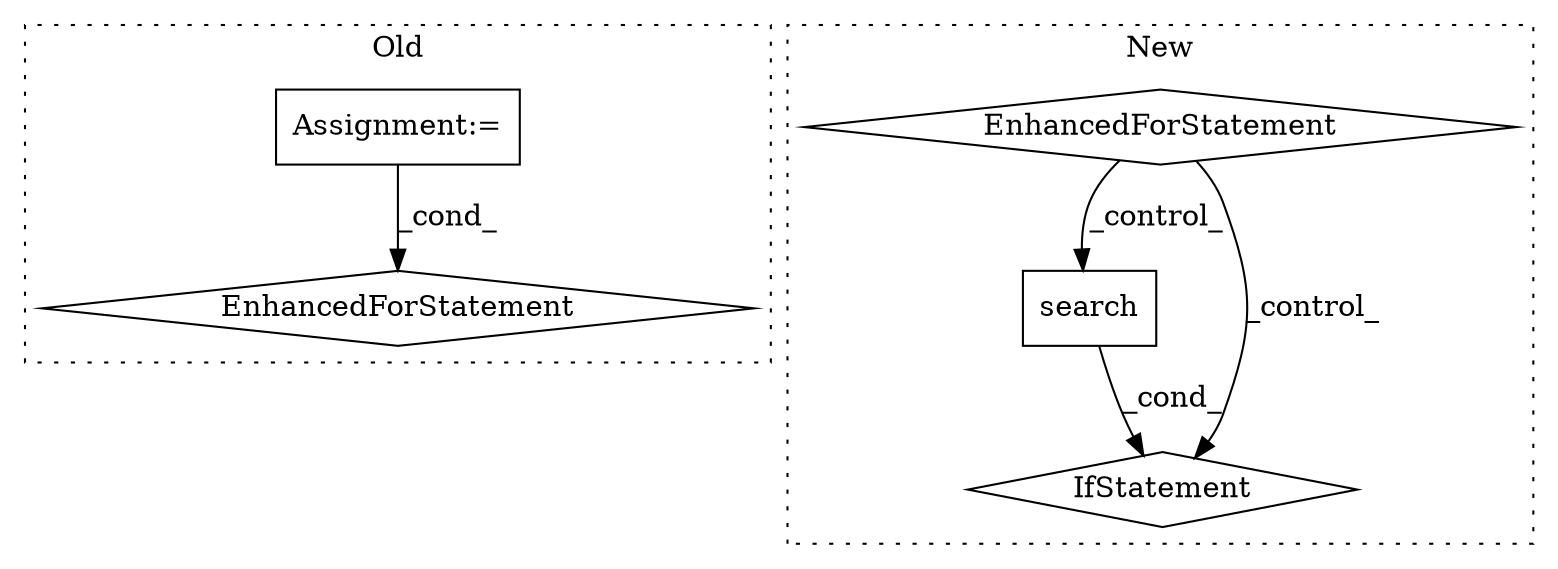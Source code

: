 digraph G {
subgraph cluster0 {
1 [label="EnhancedForStatement" a="70" s="3559,3700" l="71,2" shape="diamond"];
3 [label="Assignment:=" a="7" s="3559,3700" l="71,2" shape="box"];
label = "Old";
style="dotted";
}
subgraph cluster1 {
2 [label="search" a="32" s="3989,4016" l="7,1" shape="box"];
4 [label="EnhancedForStatement" a="70" s="3763,3856" l="53,2" shape="diamond"];
5 [label="IfStatement" a="25" s="4183,4233" l="4,2" shape="diamond"];
label = "New";
style="dotted";
}
2 -> 5 [label="_cond_"];
3 -> 1 [label="_cond_"];
4 -> 5 [label="_control_"];
4 -> 2 [label="_control_"];
}